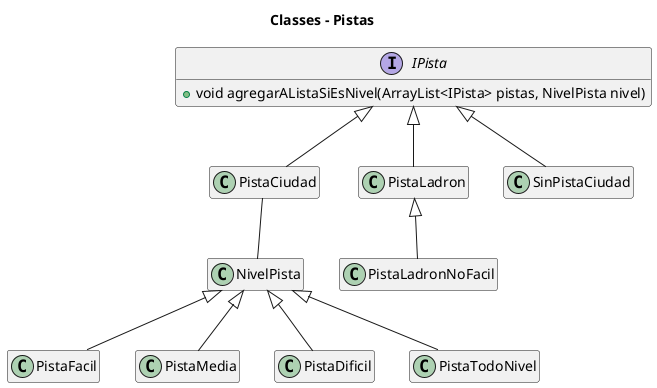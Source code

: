 @startuml DC_pista
hide empty members

title Classes - Pistas

interface IPista {
  + void agregarAListaSiEsNivel(ArrayList<IPista> pistas, NivelPista nivel)
}

class PistaCiudad
class PistaLadron
class PistaLadronNoFacil 
class SinPistaCiudad

abstract class NivelPista

class NivelPista
class PistaFacil
class PistaMedia
class PistaDificil
class PistaTodoNivel

IPista <|--PistaCiudad
IPista <|--SinPistaCiudad
IPista <|--PistaLadron
PistaLadron <|-- PistaLadronNoFacil
PistaCiudad -- NivelPista

NivelPista <|-- PistaFacil
NivelPista <|-- PistaMedia
NivelPista <|-- PistaDificil
NivelPista <|-- PistaTodoNivel


@enduml